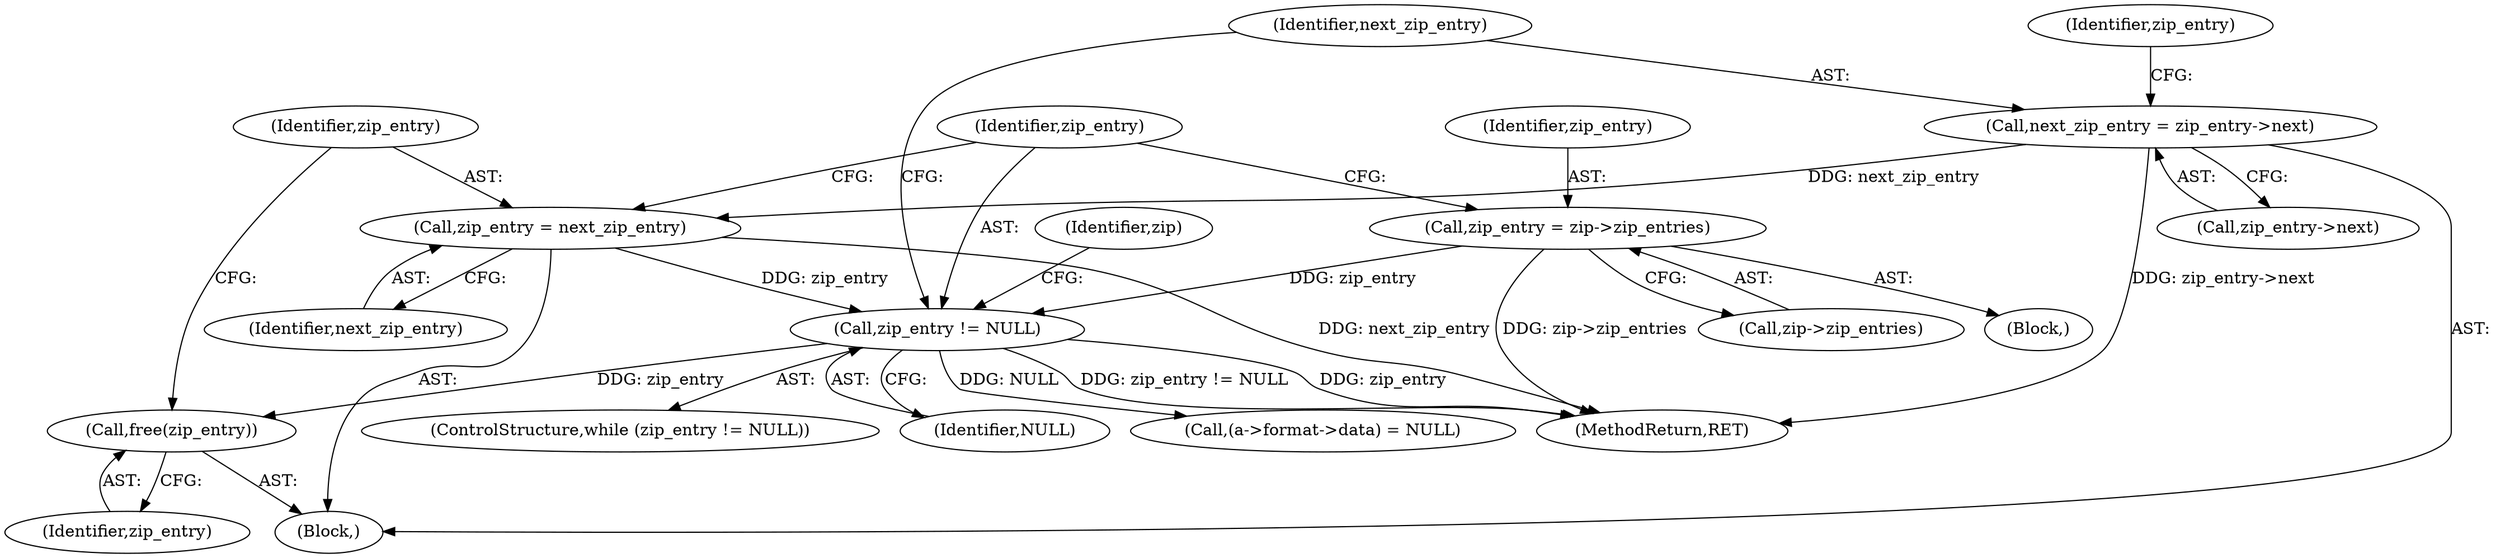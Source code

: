 digraph "0_libarchive_ba641f73f3d758d9032b3f0e5597a9c6e593a505@API" {
"1000182" [label="(Call,free(zip_entry))"];
"1000168" [label="(Call,zip_entry != NULL)"];
"1000184" [label="(Call,zip_entry = next_zip_entry)"];
"1000172" [label="(Call,next_zip_entry = zip_entry->next)"];
"1000162" [label="(Call,zip_entry = zip->zip_entries)"];
"1000189" [label="(Identifier,zip)"];
"1000184" [label="(Call,zip_entry = next_zip_entry)"];
"1000170" [label="(Identifier,NULL)"];
"1000182" [label="(Call,free(zip_entry))"];
"1000163" [label="(Identifier,zip_entry)"];
"1000237" [label="(MethodReturn,RET)"];
"1000167" [label="(ControlStructure,while (zip_entry != NULL))"];
"1000180" [label="(Identifier,zip_entry)"];
"1000174" [label="(Call,zip_entry->next)"];
"1000173" [label="(Identifier,next_zip_entry)"];
"1000186" [label="(Identifier,next_zip_entry)"];
"1000168" [label="(Call,zip_entry != NULL)"];
"1000172" [label="(Call,next_zip_entry = zip_entry->next)"];
"1000161" [label="(Block,)"];
"1000183" [label="(Identifier,zip_entry)"];
"1000228" [label="(Call,(a->format->data) = NULL)"];
"1000185" [label="(Identifier,zip_entry)"];
"1000171" [label="(Block,)"];
"1000169" [label="(Identifier,zip_entry)"];
"1000164" [label="(Call,zip->zip_entries)"];
"1000162" [label="(Call,zip_entry = zip->zip_entries)"];
"1000182" -> "1000171"  [label="AST: "];
"1000182" -> "1000183"  [label="CFG: "];
"1000183" -> "1000182"  [label="AST: "];
"1000185" -> "1000182"  [label="CFG: "];
"1000168" -> "1000182"  [label="DDG: zip_entry"];
"1000168" -> "1000167"  [label="AST: "];
"1000168" -> "1000170"  [label="CFG: "];
"1000169" -> "1000168"  [label="AST: "];
"1000170" -> "1000168"  [label="AST: "];
"1000173" -> "1000168"  [label="CFG: "];
"1000189" -> "1000168"  [label="CFG: "];
"1000168" -> "1000237"  [label="DDG: zip_entry"];
"1000168" -> "1000237"  [label="DDG: zip_entry != NULL"];
"1000184" -> "1000168"  [label="DDG: zip_entry"];
"1000162" -> "1000168"  [label="DDG: zip_entry"];
"1000168" -> "1000228"  [label="DDG: NULL"];
"1000184" -> "1000171"  [label="AST: "];
"1000184" -> "1000186"  [label="CFG: "];
"1000185" -> "1000184"  [label="AST: "];
"1000186" -> "1000184"  [label="AST: "];
"1000169" -> "1000184"  [label="CFG: "];
"1000184" -> "1000237"  [label="DDG: next_zip_entry"];
"1000172" -> "1000184"  [label="DDG: next_zip_entry"];
"1000172" -> "1000171"  [label="AST: "];
"1000172" -> "1000174"  [label="CFG: "];
"1000173" -> "1000172"  [label="AST: "];
"1000174" -> "1000172"  [label="AST: "];
"1000180" -> "1000172"  [label="CFG: "];
"1000172" -> "1000237"  [label="DDG: zip_entry->next"];
"1000162" -> "1000161"  [label="AST: "];
"1000162" -> "1000164"  [label="CFG: "];
"1000163" -> "1000162"  [label="AST: "];
"1000164" -> "1000162"  [label="AST: "];
"1000169" -> "1000162"  [label="CFG: "];
"1000162" -> "1000237"  [label="DDG: zip->zip_entries"];
}
